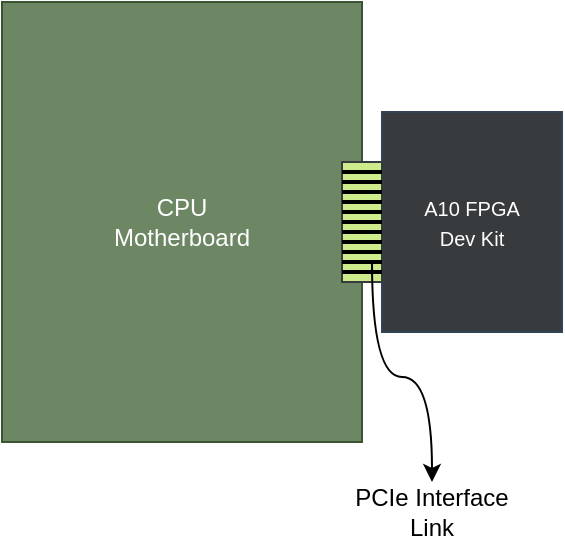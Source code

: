 <mxfile version="22.1.8" type="github">
  <diagram name="Page-1" id="gCgn1vg1BWPBOe7XGkKv">
    <mxGraphModel dx="868" dy="546" grid="1" gridSize="10" guides="1" tooltips="1" connect="1" arrows="1" fold="1" page="1" pageScale="1" pageWidth="827" pageHeight="1169" math="0" shadow="0">
      <root>
        <mxCell id="0" />
        <mxCell id="1" parent="0" />
        <mxCell id="YWmpMVMw9Mvio8QM_5Ls-1" value="&lt;font style=&quot;font-size: 10px;&quot;&gt;A10 FPGA&lt;br&gt;Dev Kit&lt;/font&gt;" style="rounded=0;whiteSpace=wrap;html=1;fillColor=#383b3e;fontColor=#ffffff;strokeColor=#314354;" vertex="1" parent="1">
          <mxGeometry x="290" y="205" width="90" height="110" as="geometry" />
        </mxCell>
        <mxCell id="YWmpMVMw9Mvio8QM_5Ls-2" value="CPU&lt;br&gt;Motherboard" style="rounded=0;whiteSpace=wrap;html=1;fillColor=#6d8764;strokeColor=#3A5431;fontColor=#ffffff;" vertex="1" parent="1">
          <mxGeometry x="100" y="150" width="180" height="220" as="geometry" />
        </mxCell>
        <mxCell id="YWmpMVMw9Mvio8QM_5Ls-18" value="" style="group" vertex="1" connectable="0" parent="1">
          <mxGeometry x="270" y="230" width="20" height="60" as="geometry" />
        </mxCell>
        <mxCell id="YWmpMVMw9Mvio8QM_5Ls-3" value="" style="rounded=0;whiteSpace=wrap;html=1;fillColor=#cdeb8b;strokeColor=#36393d;" vertex="1" parent="YWmpMVMw9Mvio8QM_5Ls-18">
          <mxGeometry width="20" height="60" as="geometry" />
        </mxCell>
        <mxCell id="YWmpMVMw9Mvio8QM_5Ls-4" value="" style="line;strokeWidth=2;html=1;" vertex="1" parent="YWmpMVMw9Mvio8QM_5Ls-18">
          <mxGeometry width="20" height="10" as="geometry" />
        </mxCell>
        <mxCell id="YWmpMVMw9Mvio8QM_5Ls-6" value="" style="line;strokeWidth=2;html=1;" vertex="1" parent="YWmpMVMw9Mvio8QM_5Ls-18">
          <mxGeometry y="10" width="20" height="10" as="geometry" />
        </mxCell>
        <mxCell id="YWmpMVMw9Mvio8QM_5Ls-7" value="" style="line;strokeWidth=2;html=1;" vertex="1" parent="YWmpMVMw9Mvio8QM_5Ls-18">
          <mxGeometry y="20" width="20" height="10" as="geometry" />
        </mxCell>
        <mxCell id="YWmpMVMw9Mvio8QM_5Ls-8" value="" style="line;strokeWidth=2;html=1;" vertex="1" parent="YWmpMVMw9Mvio8QM_5Ls-18">
          <mxGeometry y="30" width="20" height="10" as="geometry" />
        </mxCell>
        <mxCell id="YWmpMVMw9Mvio8QM_5Ls-9" value="" style="line;strokeWidth=2;html=1;" vertex="1" parent="YWmpMVMw9Mvio8QM_5Ls-18">
          <mxGeometry y="40" width="20" height="10" as="geometry" />
        </mxCell>
        <mxCell id="YWmpMVMw9Mvio8QM_5Ls-10" value="" style="line;strokeWidth=2;html=1;" vertex="1" parent="YWmpMVMw9Mvio8QM_5Ls-18">
          <mxGeometry y="50" width="20" height="10" as="geometry" />
        </mxCell>
        <mxCell id="YWmpMVMw9Mvio8QM_5Ls-11" value="" style="line;strokeWidth=2;html=1;" vertex="1" parent="YWmpMVMw9Mvio8QM_5Ls-18">
          <mxGeometry width="20" height="10" as="geometry" />
        </mxCell>
        <mxCell id="YWmpMVMw9Mvio8QM_5Ls-13" value="" style="line;strokeWidth=2;html=1;" vertex="1" parent="YWmpMVMw9Mvio8QM_5Ls-18">
          <mxGeometry y="25" width="20" height="10" as="geometry" />
        </mxCell>
        <mxCell id="YWmpMVMw9Mvio8QM_5Ls-14" value="" style="line;strokeWidth=2;html=1;" vertex="1" parent="YWmpMVMw9Mvio8QM_5Ls-18">
          <mxGeometry y="35" width="20" height="10" as="geometry" />
        </mxCell>
        <mxCell id="YWmpMVMw9Mvio8QM_5Ls-15" value="" style="line;strokeWidth=2;html=1;" vertex="1" parent="YWmpMVMw9Mvio8QM_5Ls-18">
          <mxGeometry y="45" width="20" height="10" as="geometry" />
        </mxCell>
        <mxCell id="YWmpMVMw9Mvio8QM_5Ls-16" value="" style="line;strokeWidth=2;html=1;" vertex="1" parent="YWmpMVMw9Mvio8QM_5Ls-18">
          <mxGeometry y="15" width="20" height="10" as="geometry" />
        </mxCell>
        <mxCell id="YWmpMVMw9Mvio8QM_5Ls-17" value="" style="line;strokeWidth=2;html=1;" vertex="1" parent="YWmpMVMw9Mvio8QM_5Ls-18">
          <mxGeometry y="5" width="20" height="10" as="geometry" />
        </mxCell>
        <mxCell id="YWmpMVMw9Mvio8QM_5Ls-20" value="PCIe Interface Link" style="text;html=1;strokeColor=none;fillColor=none;align=center;verticalAlign=middle;whiteSpace=wrap;rounded=0;" vertex="1" parent="1">
          <mxGeometry x="270" y="390" width="90" height="30" as="geometry" />
        </mxCell>
        <mxCell id="YWmpMVMw9Mvio8QM_5Ls-23" value="" style="curved=1;endArrow=classic;html=1;rounded=0;edgeStyle=orthogonalEdgeStyle;exitX=0.75;exitY=0.5;exitDx=0;exitDy=0;exitPerimeter=0;entryX=0.5;entryY=0;entryDx=0;entryDy=0;entryPerimeter=0;" edge="1" parent="1" source="YWmpMVMw9Mvio8QM_5Ls-15" target="YWmpMVMw9Mvio8QM_5Ls-20">
          <mxGeometry width="50" height="50" relative="1" as="geometry">
            <mxPoint x="290" y="390" as="sourcePoint" />
            <mxPoint x="340" y="340" as="targetPoint" />
          </mxGeometry>
        </mxCell>
      </root>
    </mxGraphModel>
  </diagram>
</mxfile>
